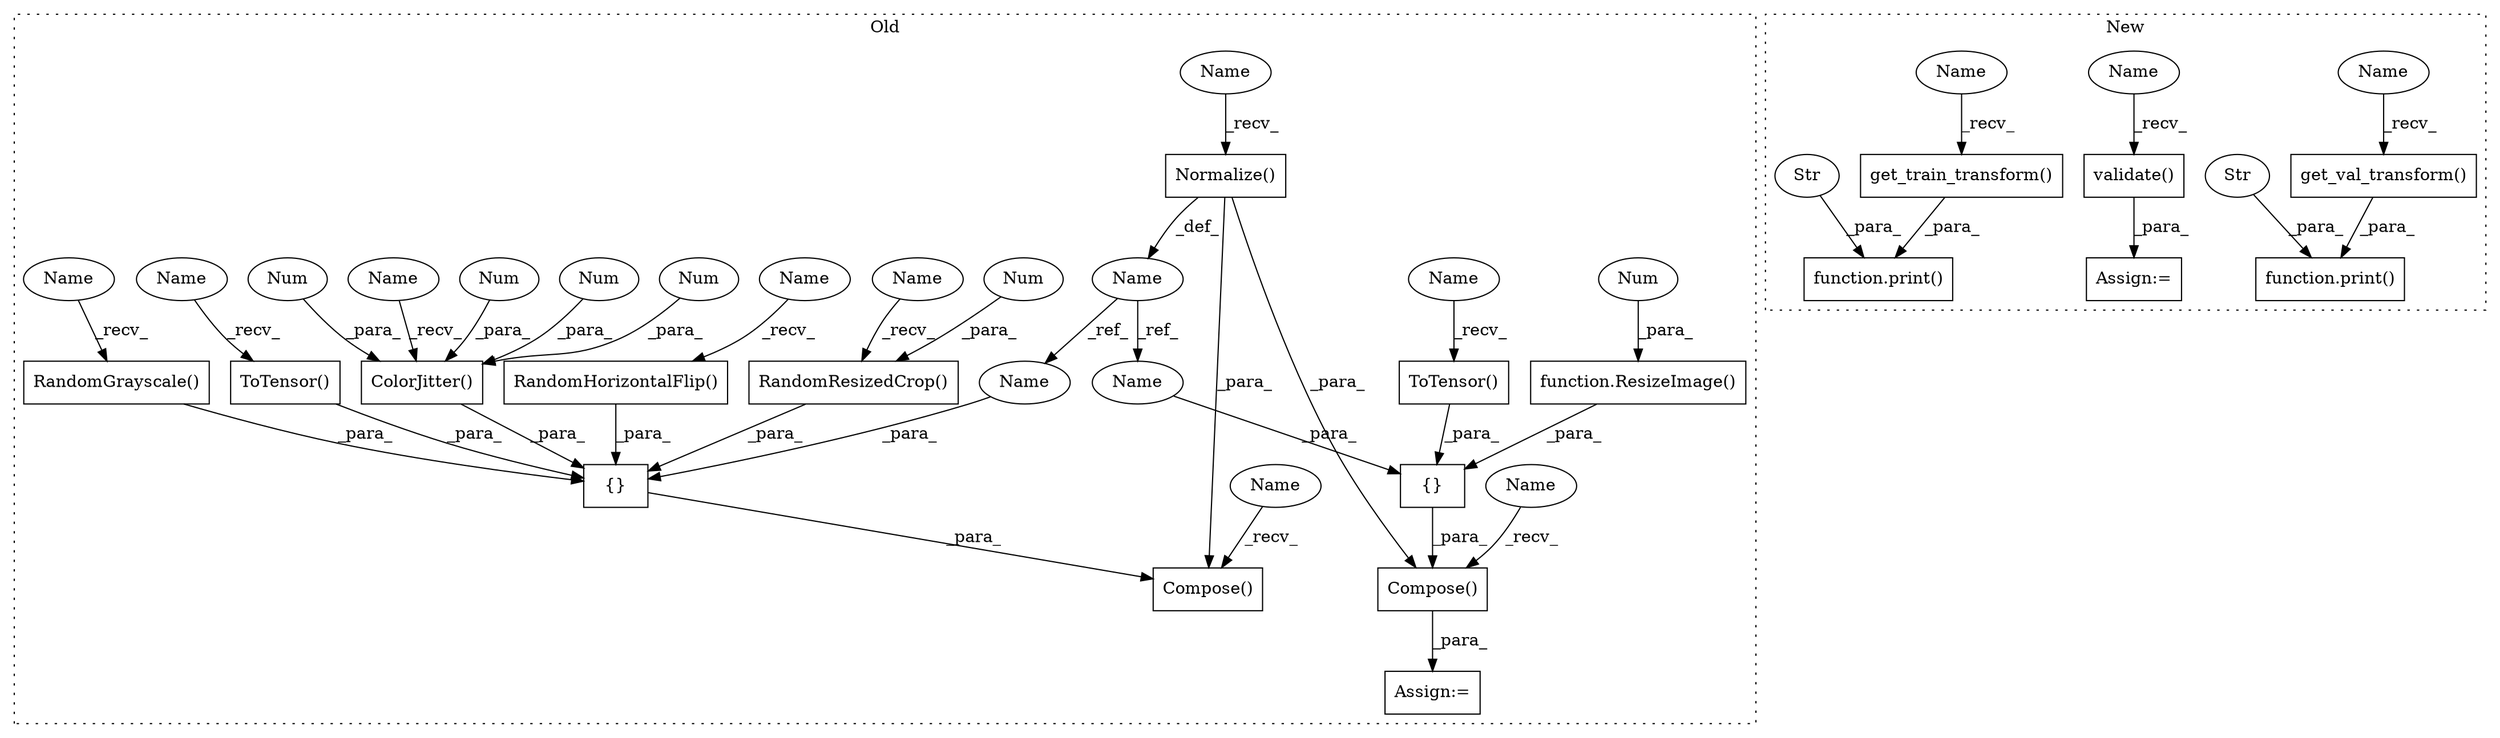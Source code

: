 digraph G {
subgraph cluster0 {
1 [label="ToTensor()" a="75" s="1960" l="12" shape="box"];
5 [label="{}" a="59" s="1924,1991" l="10,0" shape="box"];
6 [label="function.ResizeImage()" a="75" s="1934,1949" l="12,1" shape="box"];
7 [label="ToTensor()" a="75" s="1855" l="12" shape="box"];
8 [label="Normalize()" a="75" s="1588" l="66" shape="box"];
9 [label="Num" a="76" s="1946" l="3" shape="ellipse"];
10 [label="{}" a="59" s="1687,1886" l="10,0" shape="box"];
11 [label="Compose()" a="75" s="1677,1892" l="10,1" shape="box"];
12 [label="RandomHorizontalFlip()" a="75" s="1749" l="24" shape="box"];
13 [label="Compose()" a="75" s="1914,1997" l="10,1" shape="box"];
17 [label="Assign:=" a="68" s="1911" l="3" shape="box"];
18 [label="RandomResizedCrop()" a="75" s="1697,1720" l="20,19" shape="box"];
19 [label="Num" a="76" s="1717" l="3" shape="ellipse"];
20 [label="Name" a="87" s="1576" l="9" shape="ellipse"];
22 [label="ColorJitter()" a="75" s="1783,1815" l="14,1" shape="box"];
23 [label="RandomGrayscale()" a="75" s="1826" l="19" shape="box"];
24 [label="Num" a="76" s="1807" l="3" shape="ellipse"];
25 [label="Num" a="76" s="1797" l="3" shape="ellipse"];
26 [label="Num" a="76" s="1802" l="3" shape="ellipse"];
27 [label="Num" a="76" s="1812" l="3" shape="ellipse"];
29 [label="Name" a="87" s="1697" l="1" shape="ellipse"];
30 [label="Name" a="87" s="1914" l="1" shape="ellipse"];
31 [label="Name" a="87" s="1588" l="1" shape="ellipse"];
32 [label="Name" a="87" s="1855" l="1" shape="ellipse"];
33 [label="Name" a="87" s="1749" l="1" shape="ellipse"];
34 [label="Name" a="87" s="1677" l="1" shape="ellipse"];
35 [label="Name" a="87" s="1783" l="1" shape="ellipse"];
36 [label="Name" a="87" s="1826" l="1" shape="ellipse"];
37 [label="Name" a="87" s="1960" l="1" shape="ellipse"];
38 [label="Name" a="87" s="1982" l="9" shape="ellipse"];
39 [label="Name" a="87" s="1877" l="9" shape="ellipse"];
label = "Old";
style="dotted";
}
subgraph cluster1 {
2 [label="get_val_transform()" a="75" s="1665,1706" l="24,1" shape="box"];
3 [label="function.print()" a="75" s="1760,1798" l="6,1" shape="box"];
4 [label="Str" a="66" s="1766" l="17" shape="ellipse"];
14 [label="get_train_transform()" a="75" s="1471,1516" l="26,128" shape="box"];
15 [label="function.print()" a="75" s="1712,1754" l="6,1" shape="box"];
16 [label="Str" a="66" s="1718" l="19" shape="ellipse"];
21 [label="validate()" a="75" s="5227,5279" l="15,1" shape="box"];
28 [label="Assign:=" a="68" s="5224" l="3" shape="box"];
40 [label="Name" a="87" s="5227" l="5" shape="ellipse"];
41 [label="Name" a="87" s="1665" l="5" shape="ellipse"];
42 [label="Name" a="87" s="1471" l="5" shape="ellipse"];
label = "New";
style="dotted";
}
1 -> 5 [label="_para_"];
2 -> 3 [label="_para_"];
4 -> 3 [label="_para_"];
5 -> 13 [label="_para_"];
6 -> 5 [label="_para_"];
7 -> 10 [label="_para_"];
8 -> 20 [label="_def_"];
8 -> 13 [label="_para_"];
8 -> 11 [label="_para_"];
9 -> 6 [label="_para_"];
10 -> 11 [label="_para_"];
12 -> 10 [label="_para_"];
13 -> 17 [label="_para_"];
14 -> 15 [label="_para_"];
16 -> 15 [label="_para_"];
18 -> 10 [label="_para_"];
19 -> 18 [label="_para_"];
20 -> 39 [label="_ref_"];
20 -> 38 [label="_ref_"];
21 -> 28 [label="_para_"];
22 -> 10 [label="_para_"];
23 -> 10 [label="_para_"];
24 -> 22 [label="_para_"];
25 -> 22 [label="_para_"];
26 -> 22 [label="_para_"];
27 -> 22 [label="_para_"];
29 -> 18 [label="_recv_"];
30 -> 13 [label="_recv_"];
31 -> 8 [label="_recv_"];
32 -> 7 [label="_recv_"];
33 -> 12 [label="_recv_"];
34 -> 11 [label="_recv_"];
35 -> 22 [label="_recv_"];
36 -> 23 [label="_recv_"];
37 -> 1 [label="_recv_"];
38 -> 5 [label="_para_"];
39 -> 10 [label="_para_"];
40 -> 21 [label="_recv_"];
41 -> 2 [label="_recv_"];
42 -> 14 [label="_recv_"];
}